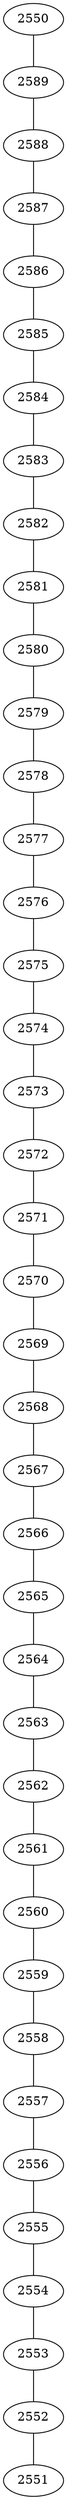 graph {
    2550 []
    2589 []
    2588 []
    2587 []
    2586 []
    2585 []
    2584 []
    2583 []
    2582 []
    2581 []
    2580 []
    2579 []
    2578 []
    2577 []
    2576 []
    2575 []
    2574 []
    2573 []
    2572 []
    2571 []
    2570 []
    2569 []
    2568 []
    2567 []
    2566 []
    2565 []
    2564 []
    2563 []
    2562 []
    2561 []
    2560 []
    2559 []
    2558 []
    2557 []
    2556 []
    2555 []
    2554 []
    2553 []
    2552 []
    2551 []
    2550 -- 2589
    2589 -- 2588
    2588 -- 2587
    2587 -- 2586
    2586 -- 2585
    2585 -- 2584
    2584 -- 2583
    2583 -- 2582
    2582 -- 2581
    2581 -- 2580
    2580 -- 2579
    2579 -- 2578
    2578 -- 2577
    2577 -- 2576
    2576 -- 2575
    2575 -- 2574
    2574 -- 2573
    2573 -- 2572
    2572 -- 2571
    2571 -- 2570
    2570 -- 2569
    2569 -- 2568
    2568 -- 2567
    2567 -- 2566
    2566 -- 2565
    2565 -- 2564
    2564 -- 2563
    2563 -- 2562
    2562 -- 2561
    2561 -- 2560
    2560 -- 2559
    2559 -- 2558
    2558 -- 2557
    2557 -- 2556
    2556 -- 2555
    2555 -- 2554
    2554 -- 2553
    2553 -- 2552
    2552 -- 2551
}
